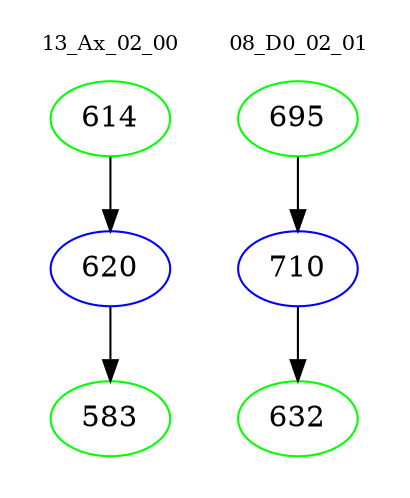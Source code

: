 digraph{
subgraph cluster_0 {
color = white
label = "13_Ax_02_00";
fontsize=10;
T0_614 [label="614", color="green"]
T0_614 -> T0_620 [color="black"]
T0_620 [label="620", color="blue"]
T0_620 -> T0_583 [color="black"]
T0_583 [label="583", color="green"]
}
subgraph cluster_1 {
color = white
label = "08_D0_02_01";
fontsize=10;
T1_695 [label="695", color="green"]
T1_695 -> T1_710 [color="black"]
T1_710 [label="710", color="blue"]
T1_710 -> T1_632 [color="black"]
T1_632 [label="632", color="green"]
}
}
